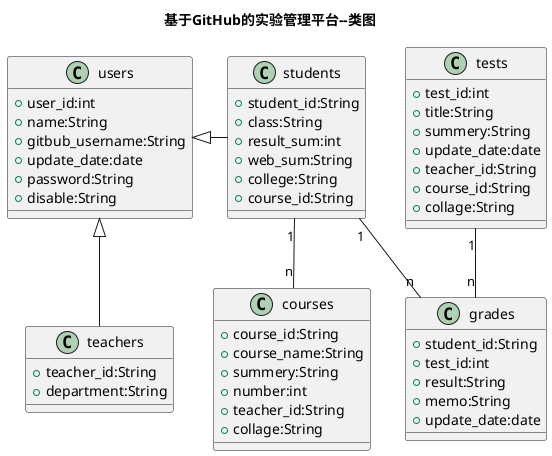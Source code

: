 
@startuml
title 基于GitHub的实验管理平台--类图

class users{
    +user_id:int
    +name:String
    +gitbub_username:String
    +update_date:date
    +password:String
    +disable:String
}

class teachers{
    +teacher_id:String
    +department:String
}

class students{
    +student_id:String
    +class:String
    +result_sum:int
    +web_sum:String
    +college:String
    +course_id:String 
}

users <|- students
users <|-- teachers

class grades{
    +student_id:String
    +test_id:int
    +result:String
    +memo:String
    +update_date:date
}

class tests{
    +test_id:int
    +title:String
    +summery:String
    +update_date:date
    +teacher_id:String
    +course_id:String
    +collage:String
}

students "1" -- "n"  grades
tests "1" -- "n"  grades

class courses{
    +course_id:String
    +course_name:String
    +summery:String
    +number:int
    +teacher_id:String
    +collage:String
}
students "1" -- "n"  courses
@enduml